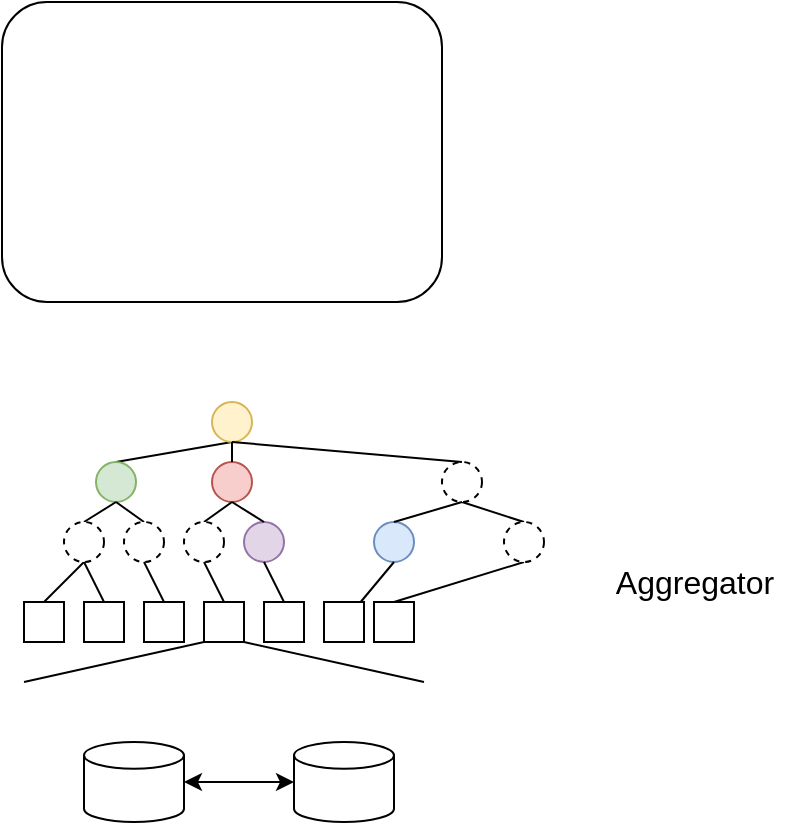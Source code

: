 <mxfile version="15.2.9" type="github">
  <diagram id="prtHgNgQTEPvFCAcTncT" name="Page-1">
    <mxGraphModel dx="7380" dy="5607" grid="1" gridSize="10" guides="1" tooltips="1" connect="1" arrows="1" fold="1" page="1" pageScale="1" pageWidth="827" pageHeight="1169" math="0" shadow="0">
      <root>
        <mxCell id="0" />
        <mxCell id="1" parent="0" />
        <mxCell id="EqTpDdR83oeHTOsEXcCr-12" style="rounded=0;orthogonalLoop=1;jettySize=auto;html=1;entryX=0.5;entryY=0;entryDx=0;entryDy=0;exitX=0.5;exitY=1;exitDx=0;exitDy=0;endArrow=none;endFill=0;" edge="1" parent="1" source="EqTpDdR83oeHTOsEXcCr-1" target="EqTpDdR83oeHTOsEXcCr-3">
          <mxGeometry relative="1" as="geometry" />
        </mxCell>
        <mxCell id="EqTpDdR83oeHTOsEXcCr-1" value="" style="ellipse;whiteSpace=wrap;html=1;aspect=fixed;fillColor=#fff2cc;strokeColor=#d6b656;" vertex="1" parent="1">
          <mxGeometry x="374" y="230" width="20" height="20" as="geometry" />
        </mxCell>
        <mxCell id="EqTpDdR83oeHTOsEXcCr-3" value="" style="ellipse;whiteSpace=wrap;html=1;aspect=fixed;fillColor=#d5e8d4;strokeColor=#82b366;" vertex="1" parent="1">
          <mxGeometry x="316" y="260" width="20" height="20" as="geometry" />
        </mxCell>
        <mxCell id="EqTpDdR83oeHTOsEXcCr-78" style="edgeStyle=none;rounded=0;orthogonalLoop=1;jettySize=auto;html=1;exitX=0.5;exitY=1;exitDx=0;exitDy=0;entryX=0.5;entryY=0;entryDx=0;entryDy=0;startArrow=none;startFill=0;endArrow=none;endFill=0;" edge="1" parent="1" source="EqTpDdR83oeHTOsEXcCr-4" target="EqTpDdR83oeHTOsEXcCr-77">
          <mxGeometry relative="1" as="geometry" />
        </mxCell>
        <mxCell id="EqTpDdR83oeHTOsEXcCr-4" value="" style="ellipse;whiteSpace=wrap;html=1;aspect=fixed;dashed=1;" vertex="1" parent="1">
          <mxGeometry x="489" y="260" width="20" height="20" as="geometry" />
        </mxCell>
        <mxCell id="EqTpDdR83oeHTOsEXcCr-5" value="&lt;font style=&quot;font-size: 16px&quot;&gt;Aggregator&lt;/font&gt;" style="text;html=1;resizable=0;autosize=1;align=center;verticalAlign=middle;points=[];fillColor=none;strokeColor=none;rounded=0;" vertex="1" parent="1">
          <mxGeometry x="570" y="310" width="90" height="20" as="geometry" />
        </mxCell>
        <mxCell id="EqTpDdR83oeHTOsEXcCr-6" value="" style="ellipse;whiteSpace=wrap;html=1;aspect=fixed;fillColor=#f8cecc;strokeColor=#b85450;" vertex="1" parent="1">
          <mxGeometry x="374" y="260" width="20" height="20" as="geometry" />
        </mxCell>
        <mxCell id="EqTpDdR83oeHTOsEXcCr-7" value="" style="ellipse;whiteSpace=wrap;html=1;aspect=fixed;fillColor=#dae8fc;strokeColor=#6c8ebf;" vertex="1" parent="1">
          <mxGeometry x="455" y="290" width="20" height="20" as="geometry" />
        </mxCell>
        <mxCell id="EqTpDdR83oeHTOsEXcCr-26" style="edgeStyle=none;rounded=0;orthogonalLoop=1;jettySize=auto;html=1;entryX=0.5;entryY=1;entryDx=0;entryDy=0;endArrow=none;endFill=0;exitX=0.5;exitY=0;exitDx=0;exitDy=0;" edge="1" parent="1" source="EqTpDdR83oeHTOsEXcCr-46" target="EqTpDdR83oeHTOsEXcCr-3">
          <mxGeometry relative="1" as="geometry">
            <mxPoint x="285" y="310" as="sourcePoint" />
          </mxGeometry>
        </mxCell>
        <mxCell id="EqTpDdR83oeHTOsEXcCr-10" value="" style="rounded=1;whiteSpace=wrap;html=1;fillColor=none;" vertex="1" parent="1">
          <mxGeometry x="269" y="30" width="220" height="150" as="geometry" />
        </mxCell>
        <mxCell id="EqTpDdR83oeHTOsEXcCr-15" style="rounded=0;orthogonalLoop=1;jettySize=auto;html=1;entryX=0.5;entryY=0;entryDx=0;entryDy=0;exitX=0.5;exitY=1;exitDx=0;exitDy=0;endArrow=none;endFill=0;" edge="1" parent="1" source="EqTpDdR83oeHTOsEXcCr-1" target="EqTpDdR83oeHTOsEXcCr-6">
          <mxGeometry relative="1" as="geometry">
            <mxPoint x="410" y="225" as="sourcePoint" />
            <mxPoint x="345" y="250" as="targetPoint" />
          </mxGeometry>
        </mxCell>
        <mxCell id="EqTpDdR83oeHTOsEXcCr-17" style="rounded=0;orthogonalLoop=1;jettySize=auto;html=1;entryX=0.5;entryY=0;entryDx=0;entryDy=0;endArrow=none;endFill=0;exitX=0.5;exitY=1;exitDx=0;exitDy=0;" edge="1" parent="1" source="EqTpDdR83oeHTOsEXcCr-1" target="EqTpDdR83oeHTOsEXcCr-4">
          <mxGeometry relative="1" as="geometry">
            <mxPoint x="400" y="220" as="sourcePoint" />
            <mxPoint x="399.76" y="240" as="targetPoint" />
          </mxGeometry>
        </mxCell>
        <mxCell id="EqTpDdR83oeHTOsEXcCr-19" value="" style="ellipse;whiteSpace=wrap;html=1;aspect=fixed;fillColor=#e1d5e7;strokeColor=#9673a6;" vertex="1" parent="1">
          <mxGeometry x="390" y="290" width="20" height="20" as="geometry" />
        </mxCell>
        <mxCell id="EqTpDdR83oeHTOsEXcCr-20" style="rounded=0;orthogonalLoop=1;jettySize=auto;html=1;entryX=0.5;entryY=1;entryDx=0;entryDy=0;exitX=0.5;exitY=0;exitDx=0;exitDy=0;endArrow=none;endFill=0;" edge="1" parent="1" source="EqTpDdR83oeHTOsEXcCr-19" target="EqTpDdR83oeHTOsEXcCr-6">
          <mxGeometry relative="1" as="geometry">
            <mxPoint x="410" y="229" as="sourcePoint" />
            <mxPoint x="410" y="250" as="targetPoint" />
          </mxGeometry>
        </mxCell>
        <mxCell id="EqTpDdR83oeHTOsEXcCr-21" style="rounded=0;orthogonalLoop=1;jettySize=auto;html=1;entryX=0.5;entryY=1;entryDx=0;entryDy=0;exitX=0.5;exitY=0;exitDx=0;exitDy=0;endArrow=none;endFill=0;" edge="1" parent="1" source="EqTpDdR83oeHTOsEXcCr-7" target="EqTpDdR83oeHTOsEXcCr-4">
          <mxGeometry relative="1" as="geometry">
            <mxPoint x="465.0" y="320" as="sourcePoint" />
            <mxPoint x="475.0" y="300" as="targetPoint" />
          </mxGeometry>
        </mxCell>
        <mxCell id="EqTpDdR83oeHTOsEXcCr-55" style="edgeStyle=none;rounded=0;orthogonalLoop=1;jettySize=auto;html=1;entryX=0.5;entryY=1;entryDx=0;entryDy=0;endArrow=none;endFill=0;exitX=0.5;exitY=0;exitDx=0;exitDy=0;" edge="1" parent="1" source="EqTpDdR83oeHTOsEXcCr-31" target="EqTpDdR83oeHTOsEXcCr-47">
          <mxGeometry relative="1" as="geometry" />
        </mxCell>
        <mxCell id="EqTpDdR83oeHTOsEXcCr-31" value="" style="whiteSpace=wrap;html=1;aspect=fixed;fillColor=none;" vertex="1" parent="1">
          <mxGeometry x="280" y="330" width="20" height="20" as="geometry" />
        </mxCell>
        <mxCell id="EqTpDdR83oeHTOsEXcCr-32" style="edgeStyle=none;rounded=0;orthogonalLoop=1;jettySize=auto;html=1;exitX=1;exitY=1;exitDx=0;exitDy=0;endArrow=none;endFill=0;" edge="1" parent="1" source="EqTpDdR83oeHTOsEXcCr-31" target="EqTpDdR83oeHTOsEXcCr-31">
          <mxGeometry relative="1" as="geometry" />
        </mxCell>
        <mxCell id="EqTpDdR83oeHTOsEXcCr-44" style="edgeStyle=none;rounded=0;orthogonalLoop=1;jettySize=auto;html=1;entryX=0.5;entryY=1;entryDx=0;entryDy=0;endArrow=none;endFill=0;exitX=0.5;exitY=0;exitDx=0;exitDy=0;" edge="1" parent="1" source="EqTpDdR83oeHTOsEXcCr-43" target="EqTpDdR83oeHTOsEXcCr-6">
          <mxGeometry relative="1" as="geometry" />
        </mxCell>
        <mxCell id="EqTpDdR83oeHTOsEXcCr-43" value="" style="ellipse;whiteSpace=wrap;html=1;aspect=fixed;dashed=1;" vertex="1" parent="1">
          <mxGeometry x="360" y="290" width="20" height="20" as="geometry" />
        </mxCell>
        <mxCell id="EqTpDdR83oeHTOsEXcCr-46" value="" style="ellipse;whiteSpace=wrap;html=1;aspect=fixed;dashed=1;" vertex="1" parent="1">
          <mxGeometry x="330" y="290" width="20" height="20" as="geometry" />
        </mxCell>
        <mxCell id="EqTpDdR83oeHTOsEXcCr-48" style="edgeStyle=none;rounded=0;orthogonalLoop=1;jettySize=auto;html=1;entryX=0.5;entryY=1;entryDx=0;entryDy=0;endArrow=none;endFill=0;exitX=0.5;exitY=0;exitDx=0;exitDy=0;" edge="1" parent="1" source="EqTpDdR83oeHTOsEXcCr-47" target="EqTpDdR83oeHTOsEXcCr-3">
          <mxGeometry relative="1" as="geometry" />
        </mxCell>
        <mxCell id="EqTpDdR83oeHTOsEXcCr-47" value="" style="ellipse;whiteSpace=wrap;html=1;aspect=fixed;dashed=1;" vertex="1" parent="1">
          <mxGeometry x="300" y="290" width="20" height="20" as="geometry" />
        </mxCell>
        <mxCell id="EqTpDdR83oeHTOsEXcCr-56" style="edgeStyle=none;rounded=0;orthogonalLoop=1;jettySize=auto;html=1;entryX=0.5;entryY=1;entryDx=0;entryDy=0;endArrow=none;endFill=0;exitX=0.5;exitY=0;exitDx=0;exitDy=0;" edge="1" parent="1" source="EqTpDdR83oeHTOsEXcCr-51" target="EqTpDdR83oeHTOsEXcCr-47">
          <mxGeometry relative="1" as="geometry" />
        </mxCell>
        <mxCell id="EqTpDdR83oeHTOsEXcCr-51" value="" style="whiteSpace=wrap;html=1;aspect=fixed;fillColor=none;" vertex="1" parent="1">
          <mxGeometry x="310" y="330" width="20" height="20" as="geometry" />
        </mxCell>
        <mxCell id="EqTpDdR83oeHTOsEXcCr-57" style="edgeStyle=none;rounded=0;orthogonalLoop=1;jettySize=auto;html=1;entryX=0.5;entryY=1;entryDx=0;entryDy=0;endArrow=none;endFill=0;exitX=0.5;exitY=0;exitDx=0;exitDy=0;" edge="1" parent="1" source="EqTpDdR83oeHTOsEXcCr-52" target="EqTpDdR83oeHTOsEXcCr-46">
          <mxGeometry relative="1" as="geometry" />
        </mxCell>
        <mxCell id="EqTpDdR83oeHTOsEXcCr-52" value="" style="whiteSpace=wrap;html=1;aspect=fixed;fillColor=none;" vertex="1" parent="1">
          <mxGeometry x="340" y="330" width="20" height="20" as="geometry" />
        </mxCell>
        <mxCell id="EqTpDdR83oeHTOsEXcCr-58" style="edgeStyle=none;rounded=0;orthogonalLoop=1;jettySize=auto;html=1;exitX=0.5;exitY=0;exitDx=0;exitDy=0;entryX=0.5;entryY=1;entryDx=0;entryDy=0;endArrow=none;endFill=0;" edge="1" parent="1" source="EqTpDdR83oeHTOsEXcCr-53" target="EqTpDdR83oeHTOsEXcCr-43">
          <mxGeometry relative="1" as="geometry" />
        </mxCell>
        <mxCell id="EqTpDdR83oeHTOsEXcCr-53" value="" style="whiteSpace=wrap;html=1;aspect=fixed;fillColor=none;" vertex="1" parent="1">
          <mxGeometry x="370" y="330" width="20" height="20" as="geometry" />
        </mxCell>
        <mxCell id="EqTpDdR83oeHTOsEXcCr-63" style="edgeStyle=none;rounded=0;orthogonalLoop=1;jettySize=auto;html=1;entryX=0.5;entryY=1;entryDx=0;entryDy=0;endArrow=none;endFill=0;exitX=0.5;exitY=0;exitDx=0;exitDy=0;" edge="1" parent="1" source="EqTpDdR83oeHTOsEXcCr-54" target="EqTpDdR83oeHTOsEXcCr-77">
          <mxGeometry relative="1" as="geometry" />
        </mxCell>
        <mxCell id="EqTpDdR83oeHTOsEXcCr-54" value="" style="whiteSpace=wrap;html=1;aspect=fixed;fillColor=none;" vertex="1" parent="1">
          <mxGeometry x="455" y="330" width="20" height="20" as="geometry" />
        </mxCell>
        <mxCell id="EqTpDdR83oeHTOsEXcCr-62" style="edgeStyle=none;rounded=0;orthogonalLoop=1;jettySize=auto;html=1;entryX=0.5;entryY=1;entryDx=0;entryDy=0;endArrow=none;endFill=0;exitX=0.5;exitY=0;exitDx=0;exitDy=0;" edge="1" parent="1" source="EqTpDdR83oeHTOsEXcCr-60" target="EqTpDdR83oeHTOsEXcCr-19">
          <mxGeometry relative="1" as="geometry" />
        </mxCell>
        <mxCell id="EqTpDdR83oeHTOsEXcCr-60" value="" style="whiteSpace=wrap;html=1;aspect=fixed;fillColor=none;" vertex="1" parent="1">
          <mxGeometry x="400" y="330" width="20" height="20" as="geometry" />
        </mxCell>
        <mxCell id="EqTpDdR83oeHTOsEXcCr-67" value="" style="endArrow=none;html=1;entryX=0;entryY=1;entryDx=0;entryDy=0;" edge="1" parent="1" target="EqTpDdR83oeHTOsEXcCr-53">
          <mxGeometry width="50" height="50" relative="1" as="geometry">
            <mxPoint x="280" y="370" as="sourcePoint" />
            <mxPoint x="455" y="350" as="targetPoint" />
          </mxGeometry>
        </mxCell>
        <mxCell id="EqTpDdR83oeHTOsEXcCr-68" value="" style="endArrow=none;html=1;entryX=1;entryY=1;entryDx=0;entryDy=0;" edge="1" parent="1" target="EqTpDdR83oeHTOsEXcCr-53">
          <mxGeometry width="50" height="50" relative="1" as="geometry">
            <mxPoint x="480" y="370" as="sourcePoint" />
            <mxPoint x="390" y="360" as="targetPoint" />
          </mxGeometry>
        </mxCell>
        <mxCell id="EqTpDdR83oeHTOsEXcCr-73" style="edgeStyle=none;rounded=0;orthogonalLoop=1;jettySize=auto;html=1;exitX=1;exitY=0.5;exitDx=0;exitDy=0;exitPerimeter=0;entryX=0;entryY=0.5;entryDx=0;entryDy=0;entryPerimeter=0;endArrow=classic;endFill=1;startArrow=classic;startFill=1;" edge="1" parent="1" source="EqTpDdR83oeHTOsEXcCr-69" target="EqTpDdR83oeHTOsEXcCr-70">
          <mxGeometry relative="1" as="geometry" />
        </mxCell>
        <mxCell id="EqTpDdR83oeHTOsEXcCr-69" value="" style="shape=cylinder3;whiteSpace=wrap;html=1;boundedLbl=1;backgroundOutline=1;size=6.667;fillColor=none;" vertex="1" parent="1">
          <mxGeometry x="310" y="400" width="50" height="40" as="geometry" />
        </mxCell>
        <mxCell id="EqTpDdR83oeHTOsEXcCr-70" value="" style="shape=cylinder3;whiteSpace=wrap;html=1;boundedLbl=1;backgroundOutline=1;size=6.667;fillColor=none;" vertex="1" parent="1">
          <mxGeometry x="415" y="400" width="50" height="40" as="geometry" />
        </mxCell>
        <mxCell id="EqTpDdR83oeHTOsEXcCr-77" value="" style="ellipse;whiteSpace=wrap;html=1;aspect=fixed;dashed=1;" vertex="1" parent="1">
          <mxGeometry x="520" y="290" width="20" height="20" as="geometry" />
        </mxCell>
        <mxCell id="EqTpDdR83oeHTOsEXcCr-80" style="edgeStyle=none;rounded=0;orthogonalLoop=1;jettySize=auto;html=1;entryX=0.5;entryY=1;entryDx=0;entryDy=0;startArrow=none;startFill=0;endArrow=none;endFill=0;" edge="1" parent="1" source="EqTpDdR83oeHTOsEXcCr-79" target="EqTpDdR83oeHTOsEXcCr-7">
          <mxGeometry relative="1" as="geometry" />
        </mxCell>
        <mxCell id="EqTpDdR83oeHTOsEXcCr-79" value="" style="whiteSpace=wrap;html=1;aspect=fixed;fillColor=none;" vertex="1" parent="1">
          <mxGeometry x="430" y="330" width="20" height="20" as="geometry" />
        </mxCell>
      </root>
    </mxGraphModel>
  </diagram>
</mxfile>
